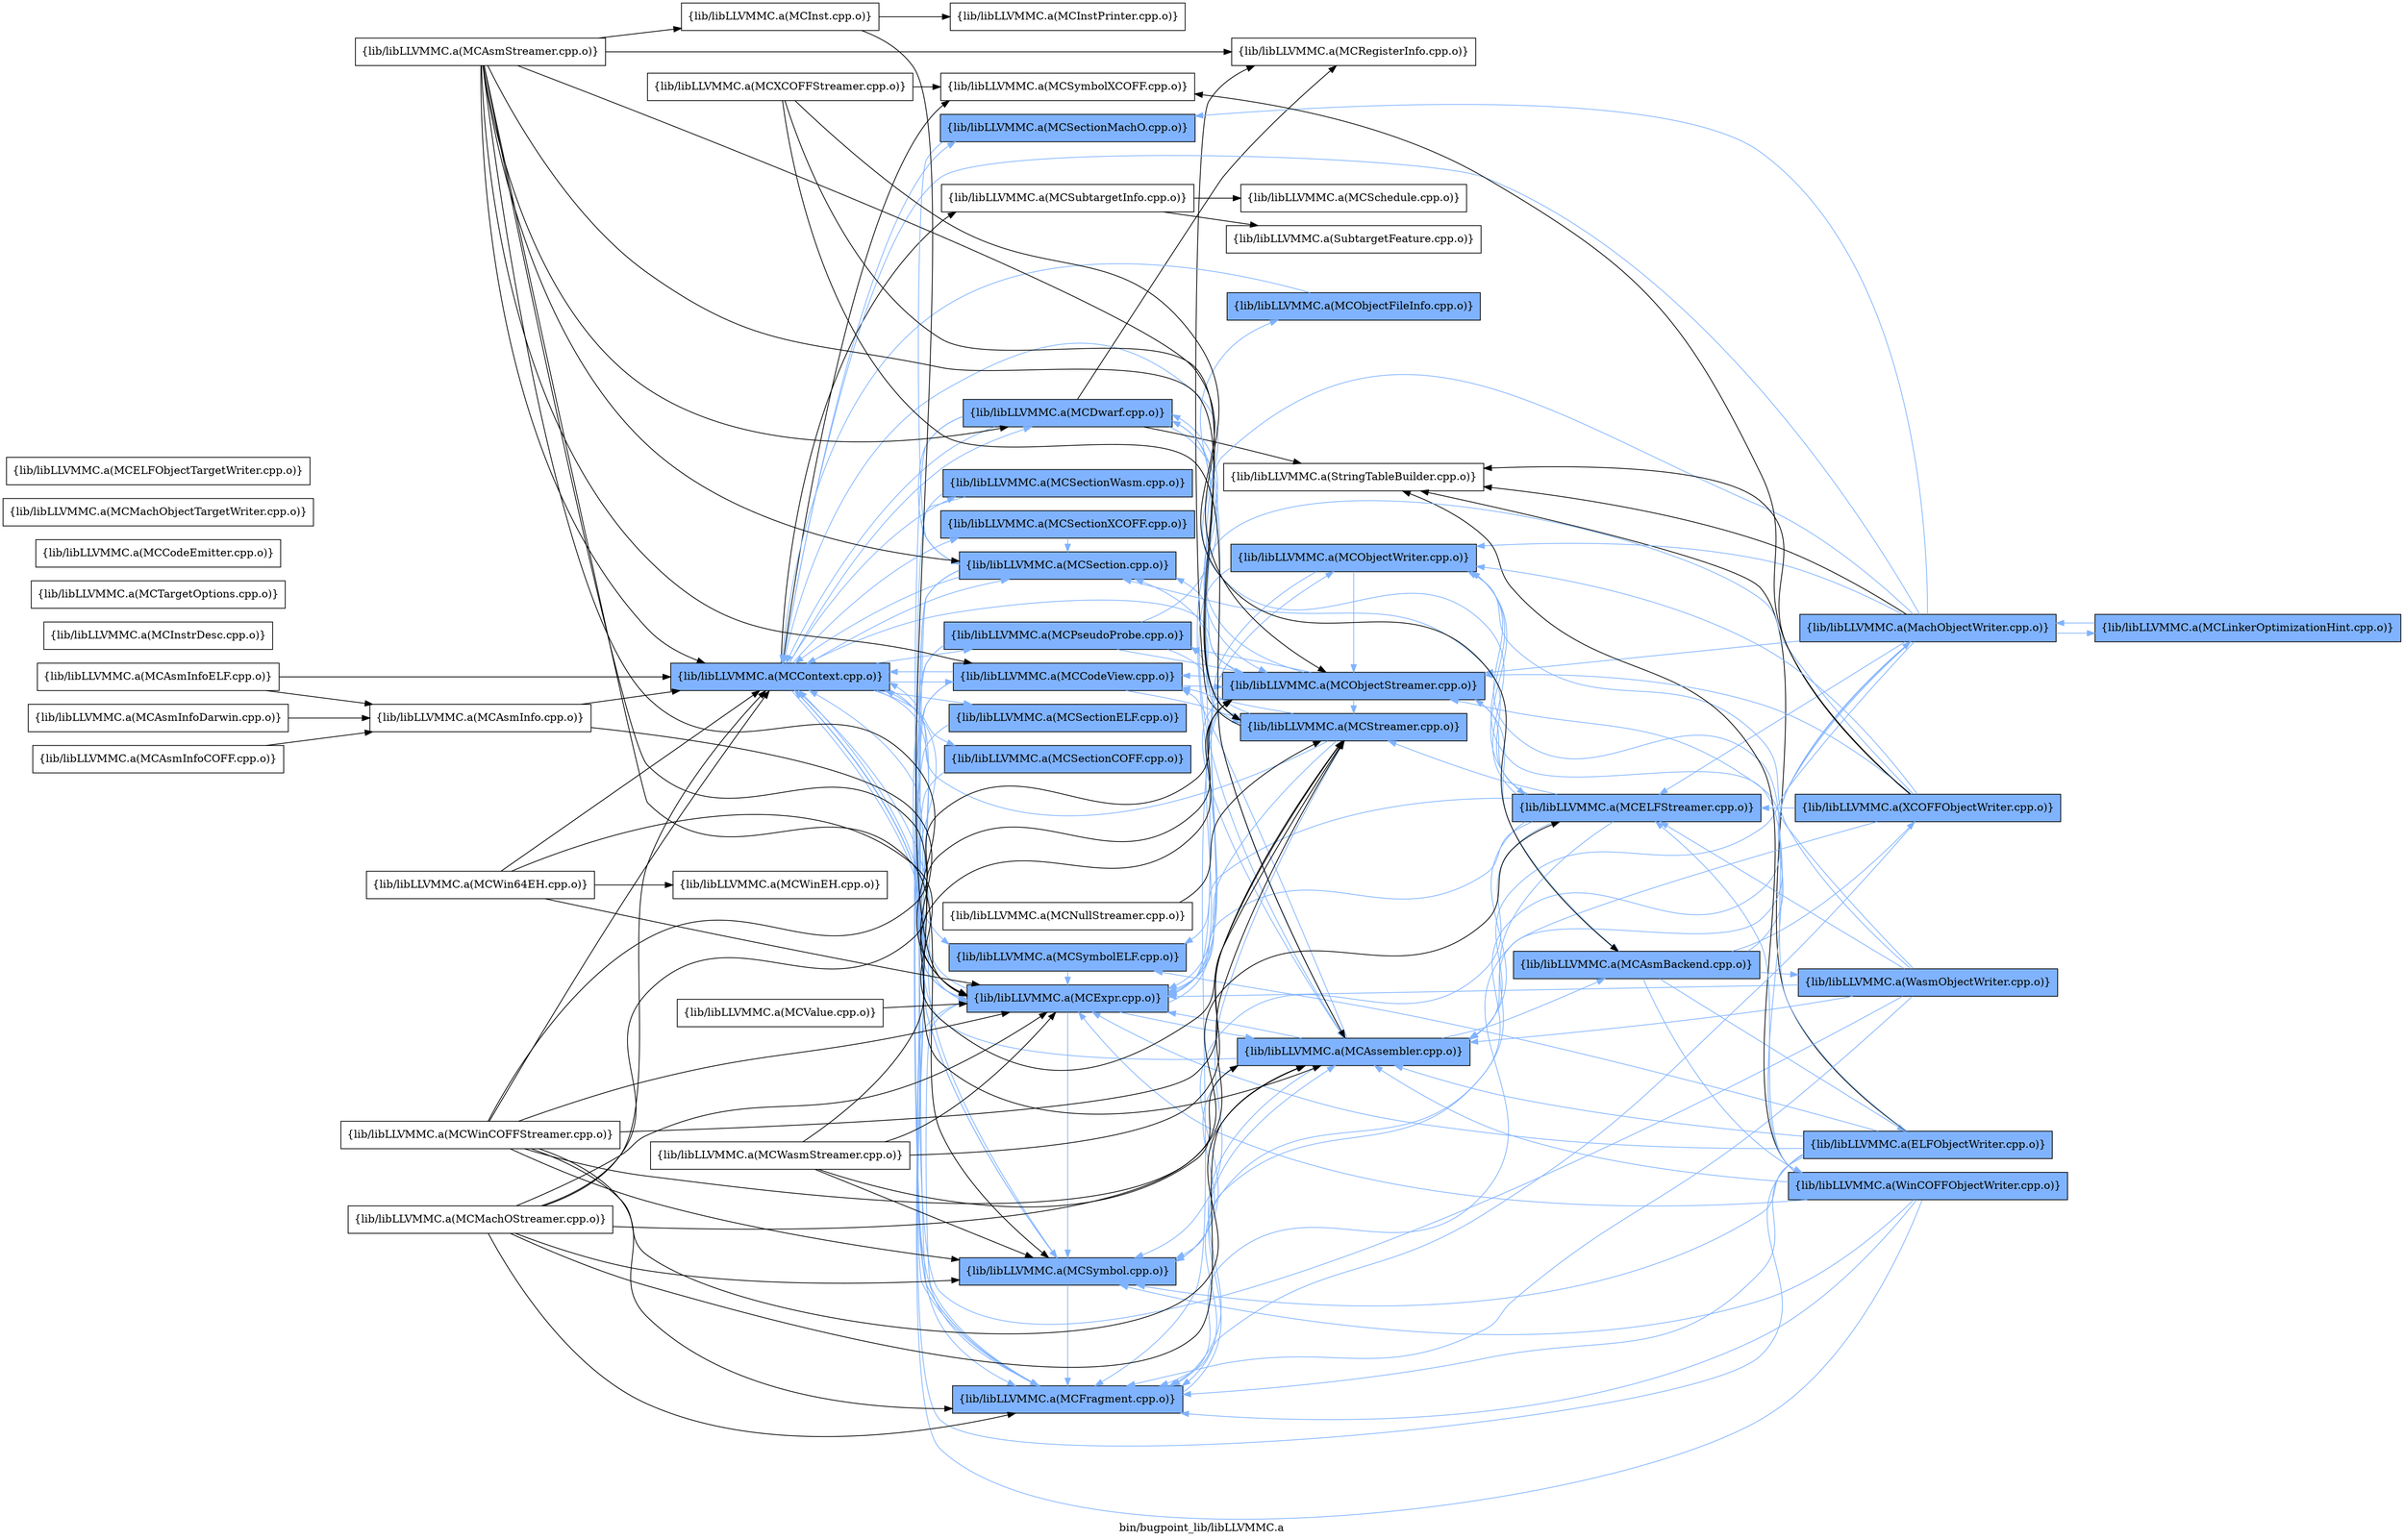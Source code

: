 digraph "bin/bugpoint_lib/libLLVMMC.a" {
	label="bin/bugpoint_lib/libLLVMMC.a";
	rankdir=LR;
	{ rank=same; Node0x5646d487f7d8;  }
	{ rank=same; Node0x5646d48804a8; Node0x5646d487f698; Node0x5646d48828e8; Node0x5646d489a268; Node0x5646d48971a8; Node0x5646d489e048; Node0x5646d48a0208; Node0x5646d489fd08; Node0x5646d489f2b8; Node0x5646d48a1ab8; Node0x5646d48a0d98; Node0x5646d48a2468; Node0x5646d48a1ec8; Node0x5646d4896de8; Node0x5646d4896ca8;  }
	{ rank=same; Node0x5646d4896c08; Node0x5646d48a2c38; Node0x5646d489f0d8; Node0x5646d489fb28; Node0x5646d4880778; Node0x5646d4896938; Node0x5646d489d378; Node0x5646d489e458; Node0x5646d489f448;  }
	{ rank=same; Node0x5646d48a10b8; Node0x5646d4883108;  }
	{ rank=same; Node0x5646d48a0938; Node0x5646d4890948; Node0x5646d489f718; Node0x5646d48a3818; Node0x5646d48a3098;  }

	Node0x5646d487f7d8 [shape=record,shape=box,group=1,style=filled,fillcolor="0.600000 0.5 1",label="{lib/libLLVMMC.a(MCContext.cpp.o)}"];
	Node0x5646d487f7d8 -> Node0x5646d48804a8[color="0.600000 0.5 1"];
	Node0x5646d487f7d8 -> Node0x5646d487f698[color="0.600000 0.5 1"];
	Node0x5646d487f7d8 -> Node0x5646d48828e8[color="0.600000 0.5 1"];
	Node0x5646d487f7d8 -> Node0x5646d489a268[color="0.600000 0.5 1"];
	Node0x5646d487f7d8 -> Node0x5646d48971a8[color="0.600000 0.5 1"];
	Node0x5646d487f7d8 -> Node0x5646d489e048[color="0.600000 0.5 1"];
	Node0x5646d487f7d8 -> Node0x5646d48a0208[color="0.600000 0.5 1"];
	Node0x5646d487f7d8 -> Node0x5646d489fd08[color="0.600000 0.5 1"];
	Node0x5646d487f7d8 -> Node0x5646d489f2b8[color="0.600000 0.5 1"];
	Node0x5646d487f7d8 -> Node0x5646d48a1ab8[color="0.600000 0.5 1"];
	Node0x5646d487f7d8 -> Node0x5646d48a0d98[color="0.600000 0.5 1"];
	Node0x5646d487f7d8 -> Node0x5646d48a2468;
	Node0x5646d487f7d8 -> Node0x5646d48a1ec8[color="0.600000 0.5 1"];
	Node0x5646d487f7d8 -> Node0x5646d4896de8[color="0.600000 0.5 1"];
	Node0x5646d487f7d8 -> Node0x5646d4896ca8;
	Node0x5646d48828e8 [shape=record,shape=box,group=1,style=filled,fillcolor="0.600000 0.5 1",label="{lib/libLLVMMC.a(MCExpr.cpp.o)}"];
	Node0x5646d48828e8 -> Node0x5646d4880778[color="0.600000 0.5 1"];
	Node0x5646d48828e8 -> Node0x5646d487f7d8[color="0.600000 0.5 1"];
	Node0x5646d48828e8 -> Node0x5646d489a268[color="0.600000 0.5 1"];
	Node0x5646d48828e8 -> Node0x5646d4896938[color="0.600000 0.5 1"];
	Node0x5646d48828e8 -> Node0x5646d48a1ec8[color="0.600000 0.5 1"];
	Node0x5646d48a2468 [shape=record,shape=box,group=0,label="{lib/libLLVMMC.a(MCSubtargetInfo.cpp.o)}"];
	Node0x5646d48a2468 -> Node0x5646d489e458;
	Node0x5646d48a2468 -> Node0x5646d489f448;
	Node0x5646d48a2c38 [shape=record,shape=box,group=1,style=filled,fillcolor="0.600000 0.5 1",label="{lib/libLLVMMC.a(MCStreamer.cpp.o)}"];
	Node0x5646d48a2c38 -> Node0x5646d48804a8[color="0.600000 0.5 1"];
	Node0x5646d48a2c38 -> Node0x5646d487f7d8[color="0.600000 0.5 1"];
	Node0x5646d48a2c38 -> Node0x5646d48828e8[color="0.600000 0.5 1"];
	Node0x5646d48a2c38 -> Node0x5646d48971a8[color="0.600000 0.5 1"];
	Node0x5646d48a2c38 -> Node0x5646d489f0d8;
	Node0x5646d48a2c38 -> Node0x5646d489e048[color="0.600000 0.5 1"];
	Node0x5646d48a2c38 -> Node0x5646d48a1ec8[color="0.600000 0.5 1"];
	Node0x5646d48a1ec8 [shape=record,shape=box,group=1,style=filled,fillcolor="0.600000 0.5 1",label="{lib/libLLVMMC.a(MCSymbol.cpp.o)}"];
	Node0x5646d48a1ec8 -> Node0x5646d489a268[color="0.600000 0.5 1"];
	Node0x5646d489e6d8 [shape=record,shape=box,group=0,label="{lib/libLLVMMC.a(MCInstrDesc.cpp.o)}"];
	Node0x5646d489f0d8 [shape=record,shape=box,group=0,label="{lib/libLLVMMC.a(MCRegisterInfo.cpp.o)}"];
	Node0x5646d489e458 [shape=record,shape=box,group=0,label="{lib/libLLVMMC.a(MCSchedule.cpp.o)}"];
	Node0x5646d489b2a8 [shape=record,shape=box,group=0,label="{lib/libLLVMMC.a(MCInstPrinter.cpp.o)}"];
	Node0x5646d48a0c08 [shape=record,shape=box,group=0,label="{lib/libLLVMMC.a(MCAsmInfo.cpp.o)}"];
	Node0x5646d48a0c08 -> Node0x5646d487f7d8;
	Node0x5646d48a0c08 -> Node0x5646d48828e8;
	Node0x5646d4898a08 [shape=record,shape=box,group=0,label="{lib/libLLVMMC.a(MCTargetOptions.cpp.o)}"];
	Node0x5646d48a10b8 [shape=record,shape=box,group=1,style=filled,fillcolor="0.600000 0.5 1",label="{lib/libLLVMMC.a(MCAsmBackend.cpp.o)}"];
	Node0x5646d48a10b8 -> Node0x5646d48a0938[color="0.600000 0.5 1"];
	Node0x5646d48a10b8 -> Node0x5646d4890948[color="0.600000 0.5 1"];
	Node0x5646d48a10b8 -> Node0x5646d489f718[color="0.600000 0.5 1"];
	Node0x5646d48a10b8 -> Node0x5646d48a3818[color="0.600000 0.5 1"];
	Node0x5646d48a10b8 -> Node0x5646d48a3098[color="0.600000 0.5 1"];
	Node0x5646d4880778 [shape=record,shape=box,group=1,style=filled,fillcolor="0.600000 0.5 1",label="{lib/libLLVMMC.a(MCAssembler.cpp.o)}"];
	Node0x5646d4880778 -> Node0x5646d48a10b8[color="0.600000 0.5 1"];
	Node0x5646d4880778 -> Node0x5646d48804a8[color="0.600000 0.5 1"];
	Node0x5646d4880778 -> Node0x5646d487f7d8[color="0.600000 0.5 1"];
	Node0x5646d4880778 -> Node0x5646d487f698[color="0.600000 0.5 1"];
	Node0x5646d4880778 -> Node0x5646d48828e8[color="0.600000 0.5 1"];
	Node0x5646d4880778 -> Node0x5646d489a268[color="0.600000 0.5 1"];
	Node0x5646d4880778 -> Node0x5646d48a1ec8[color="0.600000 0.5 1"];
	Node0x5646d489a268 [shape=record,shape=box,group=1,style=filled,fillcolor="0.600000 0.5 1",label="{lib/libLLVMMC.a(MCFragment.cpp.o)}"];
	Node0x5646d489a268 -> Node0x5646d4880778[color="0.600000 0.5 1"];
	Node0x5646d489a268 -> Node0x5646d487f7d8[color="0.600000 0.5 1"];
	Node0x5646d489a268 -> Node0x5646d48828e8[color="0.600000 0.5 1"];
	Node0x5646d489af88 [shape=record,shape=box,group=0,label="{lib/libLLVMMC.a(MCInst.cpp.o)}"];
	Node0x5646d489af88 -> Node0x5646d48828e8;
	Node0x5646d489af88 -> Node0x5646d489b2a8;
	Node0x5646d4896c08 [shape=record,shape=box,group=1,style=filled,fillcolor="0.600000 0.5 1",label="{lib/libLLVMMC.a(MCObjectStreamer.cpp.o)}"];
	Node0x5646d4896c08 -> Node0x5646d48a10b8[color="0.600000 0.5 1"];
	Node0x5646d4896c08 -> Node0x5646d4880778[color="0.600000 0.5 1"];
	Node0x5646d4896c08 -> Node0x5646d48804a8[color="0.600000 0.5 1"];
	Node0x5646d4896c08 -> Node0x5646d487f7d8[color="0.600000 0.5 1"];
	Node0x5646d4896c08 -> Node0x5646d487f698[color="0.600000 0.5 1"];
	Node0x5646d4896c08 -> Node0x5646d48828e8[color="0.600000 0.5 1"];
	Node0x5646d4896c08 -> Node0x5646d489a268[color="0.600000 0.5 1"];
	Node0x5646d4896c08 -> Node0x5646d48971a8[color="0.600000 0.5 1"];
	Node0x5646d4896c08 -> Node0x5646d489e048[color="0.600000 0.5 1"];
	Node0x5646d4896c08 -> Node0x5646d48a2c38[color="0.600000 0.5 1"];
	Node0x5646d4893328 [shape=record,shape=box,group=0,label="{lib/libLLVMMC.a(MCAsmInfoCOFF.cpp.o)}"];
	Node0x5646d4893328 -> Node0x5646d48a0c08;
	Node0x5646d487de88 [shape=record,shape=box,group=0,label="{lib/libLLVMMC.a(MCAsmInfoDarwin.cpp.o)}"];
	Node0x5646d487de88 -> Node0x5646d48a0c08;
	Node0x5646d487d168 [shape=record,shape=box,group=0,label="{lib/libLLVMMC.a(MCAsmInfoELF.cpp.o)}"];
	Node0x5646d487d168 -> Node0x5646d48a0c08;
	Node0x5646d487d168 -> Node0x5646d487f7d8;
	Node0x5646d48810d8 [shape=record,shape=box,group=0,label="{lib/libLLVMMC.a(MCCodeEmitter.cpp.o)}"];
	Node0x5646d489cdd8 [shape=record,shape=box,group=0,label="{lib/libLLVMMC.a(MCMachObjectTargetWriter.cpp.o)}"];
	Node0x5646d4890948 [shape=record,shape=box,group=1,style=filled,fillcolor="0.600000 0.5 1",label="{lib/libLLVMMC.a(MachObjectWriter.cpp.o)}"];
	Node0x5646d4890948 -> Node0x5646d4880778[color="0.600000 0.5 1"];
	Node0x5646d4890948 -> Node0x5646d487f7d8[color="0.600000 0.5 1"];
	Node0x5646d4890948 -> Node0x5646d4883108[color="0.600000 0.5 1"];
	Node0x5646d4890948 -> Node0x5646d48828e8[color="0.600000 0.5 1"];
	Node0x5646d4890948 -> Node0x5646d489a268[color="0.600000 0.5 1"];
	Node0x5646d4890948 -> Node0x5646d4896c08[color="0.600000 0.5 1"];
	Node0x5646d4890948 -> Node0x5646d4896938[color="0.600000 0.5 1"];
	Node0x5646d4890948 -> Node0x5646d489f2b8[color="0.600000 0.5 1"];
	Node0x5646d4890948 -> Node0x5646d48a1ec8[color="0.600000 0.5 1"];
	Node0x5646d4890948 -> Node0x5646d48927e8[color="0.600000 0.5 1"];
	Node0x5646d4890948 -> Node0x5646d489fb28;
	Node0x5646d487ee28 [shape=record,shape=box,group=0,label="{lib/libLLVMMC.a(MCELFObjectTargetWriter.cpp.o)}"];
	Node0x5646d4897ce8 [shape=record,shape=box,group=0,label="{lib/libLLVMMC.a(MCValue.cpp.o)}"];
	Node0x5646d4897ce8 -> Node0x5646d48828e8;
	Node0x5646d48a3818 [shape=record,shape=box,group=1,style=filled,fillcolor="0.600000 0.5 1",label="{lib/libLLVMMC.a(WinCOFFObjectWriter.cpp.o)}"];
	Node0x5646d48a3818 -> Node0x5646d4880778[color="0.600000 0.5 1"];
	Node0x5646d48a3818 -> Node0x5646d487f7d8[color="0.600000 0.5 1"];
	Node0x5646d48a3818 -> Node0x5646d4883108[color="0.600000 0.5 1"];
	Node0x5646d48a3818 -> Node0x5646d48828e8[color="0.600000 0.5 1"];
	Node0x5646d48a3818 -> Node0x5646d489a268[color="0.600000 0.5 1"];
	Node0x5646d48a3818 -> Node0x5646d4896938[color="0.600000 0.5 1"];
	Node0x5646d48a3818 -> Node0x5646d48a1ec8[color="0.600000 0.5 1"];
	Node0x5646d48a3818 -> Node0x5646d489fb28;
	Node0x5646d4899c78 [shape=record,shape=box,group=0,label="{lib/libLLVMMC.a(MCWin64EH.cpp.o)}"];
	Node0x5646d4899c78 -> Node0x5646d487f7d8;
	Node0x5646d4899c78 -> Node0x5646d48828e8;
	Node0x5646d4899c78 -> Node0x5646d48a2c38;
	Node0x5646d4899c78 -> Node0x5646d4890f38;
	Node0x5646d4898ff8 [shape=record,shape=box,group=0,label="{lib/libLLVMMC.a(MCWinCOFFStreamer.cpp.o)}"];
	Node0x5646d4898ff8 -> Node0x5646d4880778;
	Node0x5646d4898ff8 -> Node0x5646d487f7d8;
	Node0x5646d4898ff8 -> Node0x5646d4883108;
	Node0x5646d4898ff8 -> Node0x5646d48828e8;
	Node0x5646d4898ff8 -> Node0x5646d489a268;
	Node0x5646d4898ff8 -> Node0x5646d4896c08;
	Node0x5646d4898ff8 -> Node0x5646d48a2c38;
	Node0x5646d4898ff8 -> Node0x5646d48a1ec8;
	Node0x5646d4890f38 [shape=record,shape=box,group=0,label="{lib/libLLVMMC.a(MCWinEH.cpp.o)}"];
	Node0x5646d48804a8 [shape=record,shape=box,group=1,style=filled,fillcolor="0.600000 0.5 1",label="{lib/libLLVMMC.a(MCCodeView.cpp.o)}"];
	Node0x5646d48804a8 -> Node0x5646d487f7d8[color="0.600000 0.5 1"];
	Node0x5646d48804a8 -> Node0x5646d48828e8[color="0.600000 0.5 1"];
	Node0x5646d48804a8 -> Node0x5646d489a268[color="0.600000 0.5 1"];
	Node0x5646d48804a8 -> Node0x5646d4896c08[color="0.600000 0.5 1"];
	Node0x5646d48804a8 -> Node0x5646d48a2c38[color="0.600000 0.5 1"];
	Node0x5646d489fb28 [shape=record,shape=box,group=0,label="{lib/libLLVMMC.a(StringTableBuilder.cpp.o)}"];
	Node0x5646d487c588 [shape=record,shape=box,group=0,label="{lib/libLLVMMC.a(MCAsmStreamer.cpp.o)}"];
	Node0x5646d487c588 -> Node0x5646d48a10b8;
	Node0x5646d487c588 -> Node0x5646d4880778;
	Node0x5646d487c588 -> Node0x5646d48804a8;
	Node0x5646d487c588 -> Node0x5646d487f7d8;
	Node0x5646d487c588 -> Node0x5646d487f698;
	Node0x5646d487c588 -> Node0x5646d48828e8;
	Node0x5646d487c588 -> Node0x5646d489af88;
	Node0x5646d487c588 -> Node0x5646d489f0d8;
	Node0x5646d487c588 -> Node0x5646d489e048;
	Node0x5646d487c588 -> Node0x5646d48a2c38;
	Node0x5646d487c588 -> Node0x5646d48a1ec8;
	Node0x5646d4883108 [shape=record,shape=box,group=1,style=filled,fillcolor="0.600000 0.5 1",label="{lib/libLLVMMC.a(MCELFStreamer.cpp.o)}"];
	Node0x5646d4883108 -> Node0x5646d4880778[color="0.600000 0.5 1"];
	Node0x5646d4883108 -> Node0x5646d487f7d8[color="0.600000 0.5 1"];
	Node0x5646d4883108 -> Node0x5646d48828e8[color="0.600000 0.5 1"];
	Node0x5646d4883108 -> Node0x5646d489a268[color="0.600000 0.5 1"];
	Node0x5646d4883108 -> Node0x5646d4896c08[color="0.600000 0.5 1"];
	Node0x5646d4883108 -> Node0x5646d489e048[color="0.600000 0.5 1"];
	Node0x5646d4883108 -> Node0x5646d48a2c38[color="0.600000 0.5 1"];
	Node0x5646d4883108 -> Node0x5646d48a1ec8[color="0.600000 0.5 1"];
	Node0x5646d4883108 -> Node0x5646d4896de8[color="0.600000 0.5 1"];
	Node0x5646d489e958 [shape=record,shape=box,group=0,label="{lib/libLLVMMC.a(MCMachOStreamer.cpp.o)}"];
	Node0x5646d489e958 -> Node0x5646d4880778;
	Node0x5646d489e958 -> Node0x5646d487f7d8;
	Node0x5646d489e958 -> Node0x5646d48828e8;
	Node0x5646d489e958 -> Node0x5646d489a268;
	Node0x5646d489e958 -> Node0x5646d4896c08;
	Node0x5646d489e958 -> Node0x5646d48a2c38;
	Node0x5646d489e958 -> Node0x5646d48a1ec8;
	Node0x5646d489d058 [shape=record,shape=box,group=0,label="{lib/libLLVMMC.a(MCNullStreamer.cpp.o)}"];
	Node0x5646d489d058 -> Node0x5646d48a2c38;
	Node0x5646d4899908 [shape=record,shape=box,group=0,label="{lib/libLLVMMC.a(MCWasmStreamer.cpp.o)}"];
	Node0x5646d4899908 -> Node0x5646d4880778;
	Node0x5646d4899908 -> Node0x5646d48828e8;
	Node0x5646d4899908 -> Node0x5646d4896c08;
	Node0x5646d4899908 -> Node0x5646d48a2c38;
	Node0x5646d4899908 -> Node0x5646d48a1ec8;
	Node0x5646d48911b8 [shape=record,shape=box,group=0,label="{lib/libLLVMMC.a(MCXCOFFStreamer.cpp.o)}"];
	Node0x5646d48911b8 -> Node0x5646d4880778;
	Node0x5646d48911b8 -> Node0x5646d4896c08;
	Node0x5646d48911b8 -> Node0x5646d48a2c38;
	Node0x5646d48911b8 -> Node0x5646d4896ca8;
	Node0x5646d489d378 [shape=record,shape=box,group=1,style=filled,fillcolor="0.600000 0.5 1",label="{lib/libLLVMMC.a(MCObjectFileInfo.cpp.o)}"];
	Node0x5646d489d378 -> Node0x5646d487f7d8[color="0.600000 0.5 1"];
	Node0x5646d489f2b8 [shape=record,shape=box,group=1,style=filled,fillcolor="0.600000 0.5 1",label="{lib/libLLVMMC.a(MCSectionMachO.cpp.o)}"];
	Node0x5646d489f2b8 -> Node0x5646d489e048[color="0.600000 0.5 1"];
	Node0x5646d4896ca8 [shape=record,shape=box,group=0,label="{lib/libLLVMMC.a(MCSymbolXCOFF.cpp.o)}"];
	Node0x5646d487f698 [shape=record,shape=box,group=1,style=filled,fillcolor="0.600000 0.5 1",label="{lib/libLLVMMC.a(MCDwarf.cpp.o)}"];
	Node0x5646d487f698 -> Node0x5646d487f7d8[color="0.600000 0.5 1"];
	Node0x5646d487f698 -> Node0x5646d48828e8[color="0.600000 0.5 1"];
	Node0x5646d487f698 -> Node0x5646d4896c08[color="0.600000 0.5 1"];
	Node0x5646d487f698 -> Node0x5646d489f0d8;
	Node0x5646d487f698 -> Node0x5646d489e048[color="0.600000 0.5 1"];
	Node0x5646d487f698 -> Node0x5646d48a2c38[color="0.600000 0.5 1"];
	Node0x5646d487f698 -> Node0x5646d489fb28;
	Node0x5646d489f448 [shape=record,shape=box,group=0,label="{lib/libLLVMMC.a(SubtargetFeature.cpp.o)}"];
	Node0x5646d48a0208 [shape=record,shape=box,group=1,style=filled,fillcolor="0.600000 0.5 1",label="{lib/libLLVMMC.a(MCSectionCOFF.cpp.o)}"];
	Node0x5646d48a0208 -> Node0x5646d48a1ec8[color="0.600000 0.5 1"];
	Node0x5646d48a0938 [shape=record,shape=box,group=1,style=filled,fillcolor="0.600000 0.5 1",label="{lib/libLLVMMC.a(ELFObjectWriter.cpp.o)}"];
	Node0x5646d48a0938 -> Node0x5646d4880778[color="0.600000 0.5 1"];
	Node0x5646d48a0938 -> Node0x5646d487f7d8[color="0.600000 0.5 1"];
	Node0x5646d48a0938 -> Node0x5646d48828e8[color="0.600000 0.5 1"];
	Node0x5646d48a0938 -> Node0x5646d489a268[color="0.600000 0.5 1"];
	Node0x5646d48a0938 -> Node0x5646d4896938[color="0.600000 0.5 1"];
	Node0x5646d48a0938 -> Node0x5646d48a1ec8[color="0.600000 0.5 1"];
	Node0x5646d48a0938 -> Node0x5646d4896de8[color="0.600000 0.5 1"];
	Node0x5646d48a0938 -> Node0x5646d489fb28;
	Node0x5646d489f718 [shape=record,shape=box,group=1,style=filled,fillcolor="0.600000 0.5 1",label="{lib/libLLVMMC.a(WasmObjectWriter.cpp.o)}"];
	Node0x5646d489f718 -> Node0x5646d4880778[color="0.600000 0.5 1"];
	Node0x5646d489f718 -> Node0x5646d487f7d8[color="0.600000 0.5 1"];
	Node0x5646d489f718 -> Node0x5646d4883108[color="0.600000 0.5 1"];
	Node0x5646d489f718 -> Node0x5646d48828e8[color="0.600000 0.5 1"];
	Node0x5646d489f718 -> Node0x5646d489a268[color="0.600000 0.5 1"];
	Node0x5646d489f718 -> Node0x5646d4896c08[color="0.600000 0.5 1"];
	Node0x5646d489f718 -> Node0x5646d4896938[color="0.600000 0.5 1"];
	Node0x5646d48a3098 [shape=record,shape=box,group=1,style=filled,fillcolor="0.600000 0.5 1",label="{lib/libLLVMMC.a(XCOFFObjectWriter.cpp.o)}"];
	Node0x5646d48a3098 -> Node0x5646d4880778[color="0.600000 0.5 1"];
	Node0x5646d48a3098 -> Node0x5646d4883108[color="0.600000 0.5 1"];
	Node0x5646d48a3098 -> Node0x5646d48828e8[color="0.600000 0.5 1"];
	Node0x5646d48a3098 -> Node0x5646d489a268[color="0.600000 0.5 1"];
	Node0x5646d48a3098 -> Node0x5646d4896c08[color="0.600000 0.5 1"];
	Node0x5646d48a3098 -> Node0x5646d4896938[color="0.600000 0.5 1"];
	Node0x5646d48a3098 -> Node0x5646d4896ca8;
	Node0x5646d48a3098 -> Node0x5646d489fb28;
	Node0x5646d4896938 [shape=record,shape=box,group=1,style=filled,fillcolor="0.600000 0.5 1",label="{lib/libLLVMMC.a(MCObjectWriter.cpp.o)}"];
	Node0x5646d4896938 -> Node0x5646d4880778[color="0.600000 0.5 1"];
	Node0x5646d4896938 -> Node0x5646d4883108[color="0.600000 0.5 1"];
	Node0x5646d4896938 -> Node0x5646d48828e8[color="0.600000 0.5 1"];
	Node0x5646d4896938 -> Node0x5646d4896c08[color="0.600000 0.5 1"];
	Node0x5646d4896de8 [shape=record,shape=box,group=1,style=filled,fillcolor="0.600000 0.5 1",label="{lib/libLLVMMC.a(MCSymbolELF.cpp.o)}"];
	Node0x5646d4896de8 -> Node0x5646d48828e8[color="0.600000 0.5 1"];
	Node0x5646d489e048 [shape=record,shape=box,group=1,style=filled,fillcolor="0.600000 0.5 1",label="{lib/libLLVMMC.a(MCSection.cpp.o)}"];
	Node0x5646d489e048 -> Node0x5646d487f7d8[color="0.600000 0.5 1"];
	Node0x5646d489e048 -> Node0x5646d48828e8[color="0.600000 0.5 1"];
	Node0x5646d489e048 -> Node0x5646d489a268[color="0.600000 0.5 1"];
	Node0x5646d489e048 -> Node0x5646d48a1ec8[color="0.600000 0.5 1"];
	Node0x5646d48971a8 [shape=record,shape=box,group=1,style=filled,fillcolor="0.600000 0.5 1",label="{lib/libLLVMMC.a(MCPseudoProbe.cpp.o)}"];
	Node0x5646d48971a8 -> Node0x5646d48828e8[color="0.600000 0.5 1"];
	Node0x5646d48971a8 -> Node0x5646d489a268[color="0.600000 0.5 1"];
	Node0x5646d48971a8 -> Node0x5646d489d378[color="0.600000 0.5 1"];
	Node0x5646d48971a8 -> Node0x5646d4896c08[color="0.600000 0.5 1"];
	Node0x5646d48971a8 -> Node0x5646d48a2c38[color="0.600000 0.5 1"];
	Node0x5646d489fd08 [shape=record,shape=box,group=1,style=filled,fillcolor="0.600000 0.5 1",label="{lib/libLLVMMC.a(MCSectionELF.cpp.o)}"];
	Node0x5646d489fd08 -> Node0x5646d48828e8[color="0.600000 0.5 1"];
	Node0x5646d48a1ab8 [shape=record,shape=box,group=1,style=filled,fillcolor="0.600000 0.5 1",label="{lib/libLLVMMC.a(MCSectionWasm.cpp.o)}"];
	Node0x5646d48a1ab8 -> Node0x5646d48828e8[color="0.600000 0.5 1"];
	Node0x5646d48a1ab8 -> Node0x5646d489e048[color="0.600000 0.5 1"];
	Node0x5646d48a0d98 [shape=record,shape=box,group=1,style=filled,fillcolor="0.600000 0.5 1",label="{lib/libLLVMMC.a(MCSectionXCOFF.cpp.o)}"];
	Node0x5646d48a0d98 -> Node0x5646d489e048[color="0.600000 0.5 1"];
	Node0x5646d48927e8 [shape=record,shape=box,group=1,style=filled,fillcolor="0.600000 0.5 1",label="{lib/libLLVMMC.a(MCLinkerOptimizationHint.cpp.o)}"];
	Node0x5646d48927e8 -> Node0x5646d4890948[color="0.600000 0.5 1"];
}
